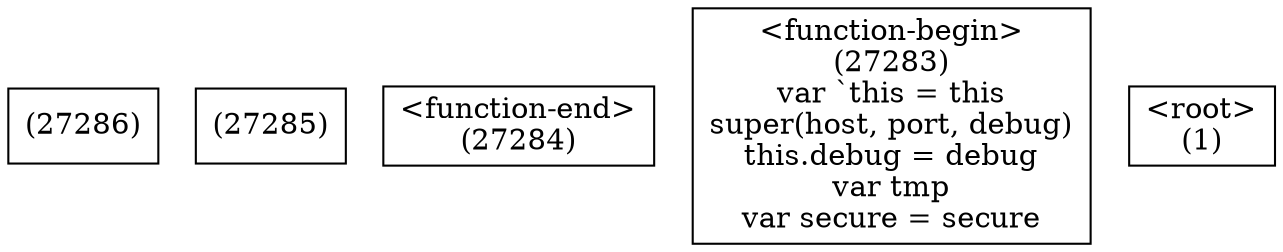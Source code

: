 digraph graphname {
n27286 [shape=box,label="(27286)"];
n27285 [shape=box,label="(27285)"];
n27284 [shape=box,label="<function-end>
(27284)"];
n27283 [shape=box,label="<function-begin>
(27283)\nvar `this = this\nsuper(host, port, debug)\nthis.debug = debug\nvar tmp\nvar secure = secure"];
n1 [shape=box,label="<root>
(1)"];
}
